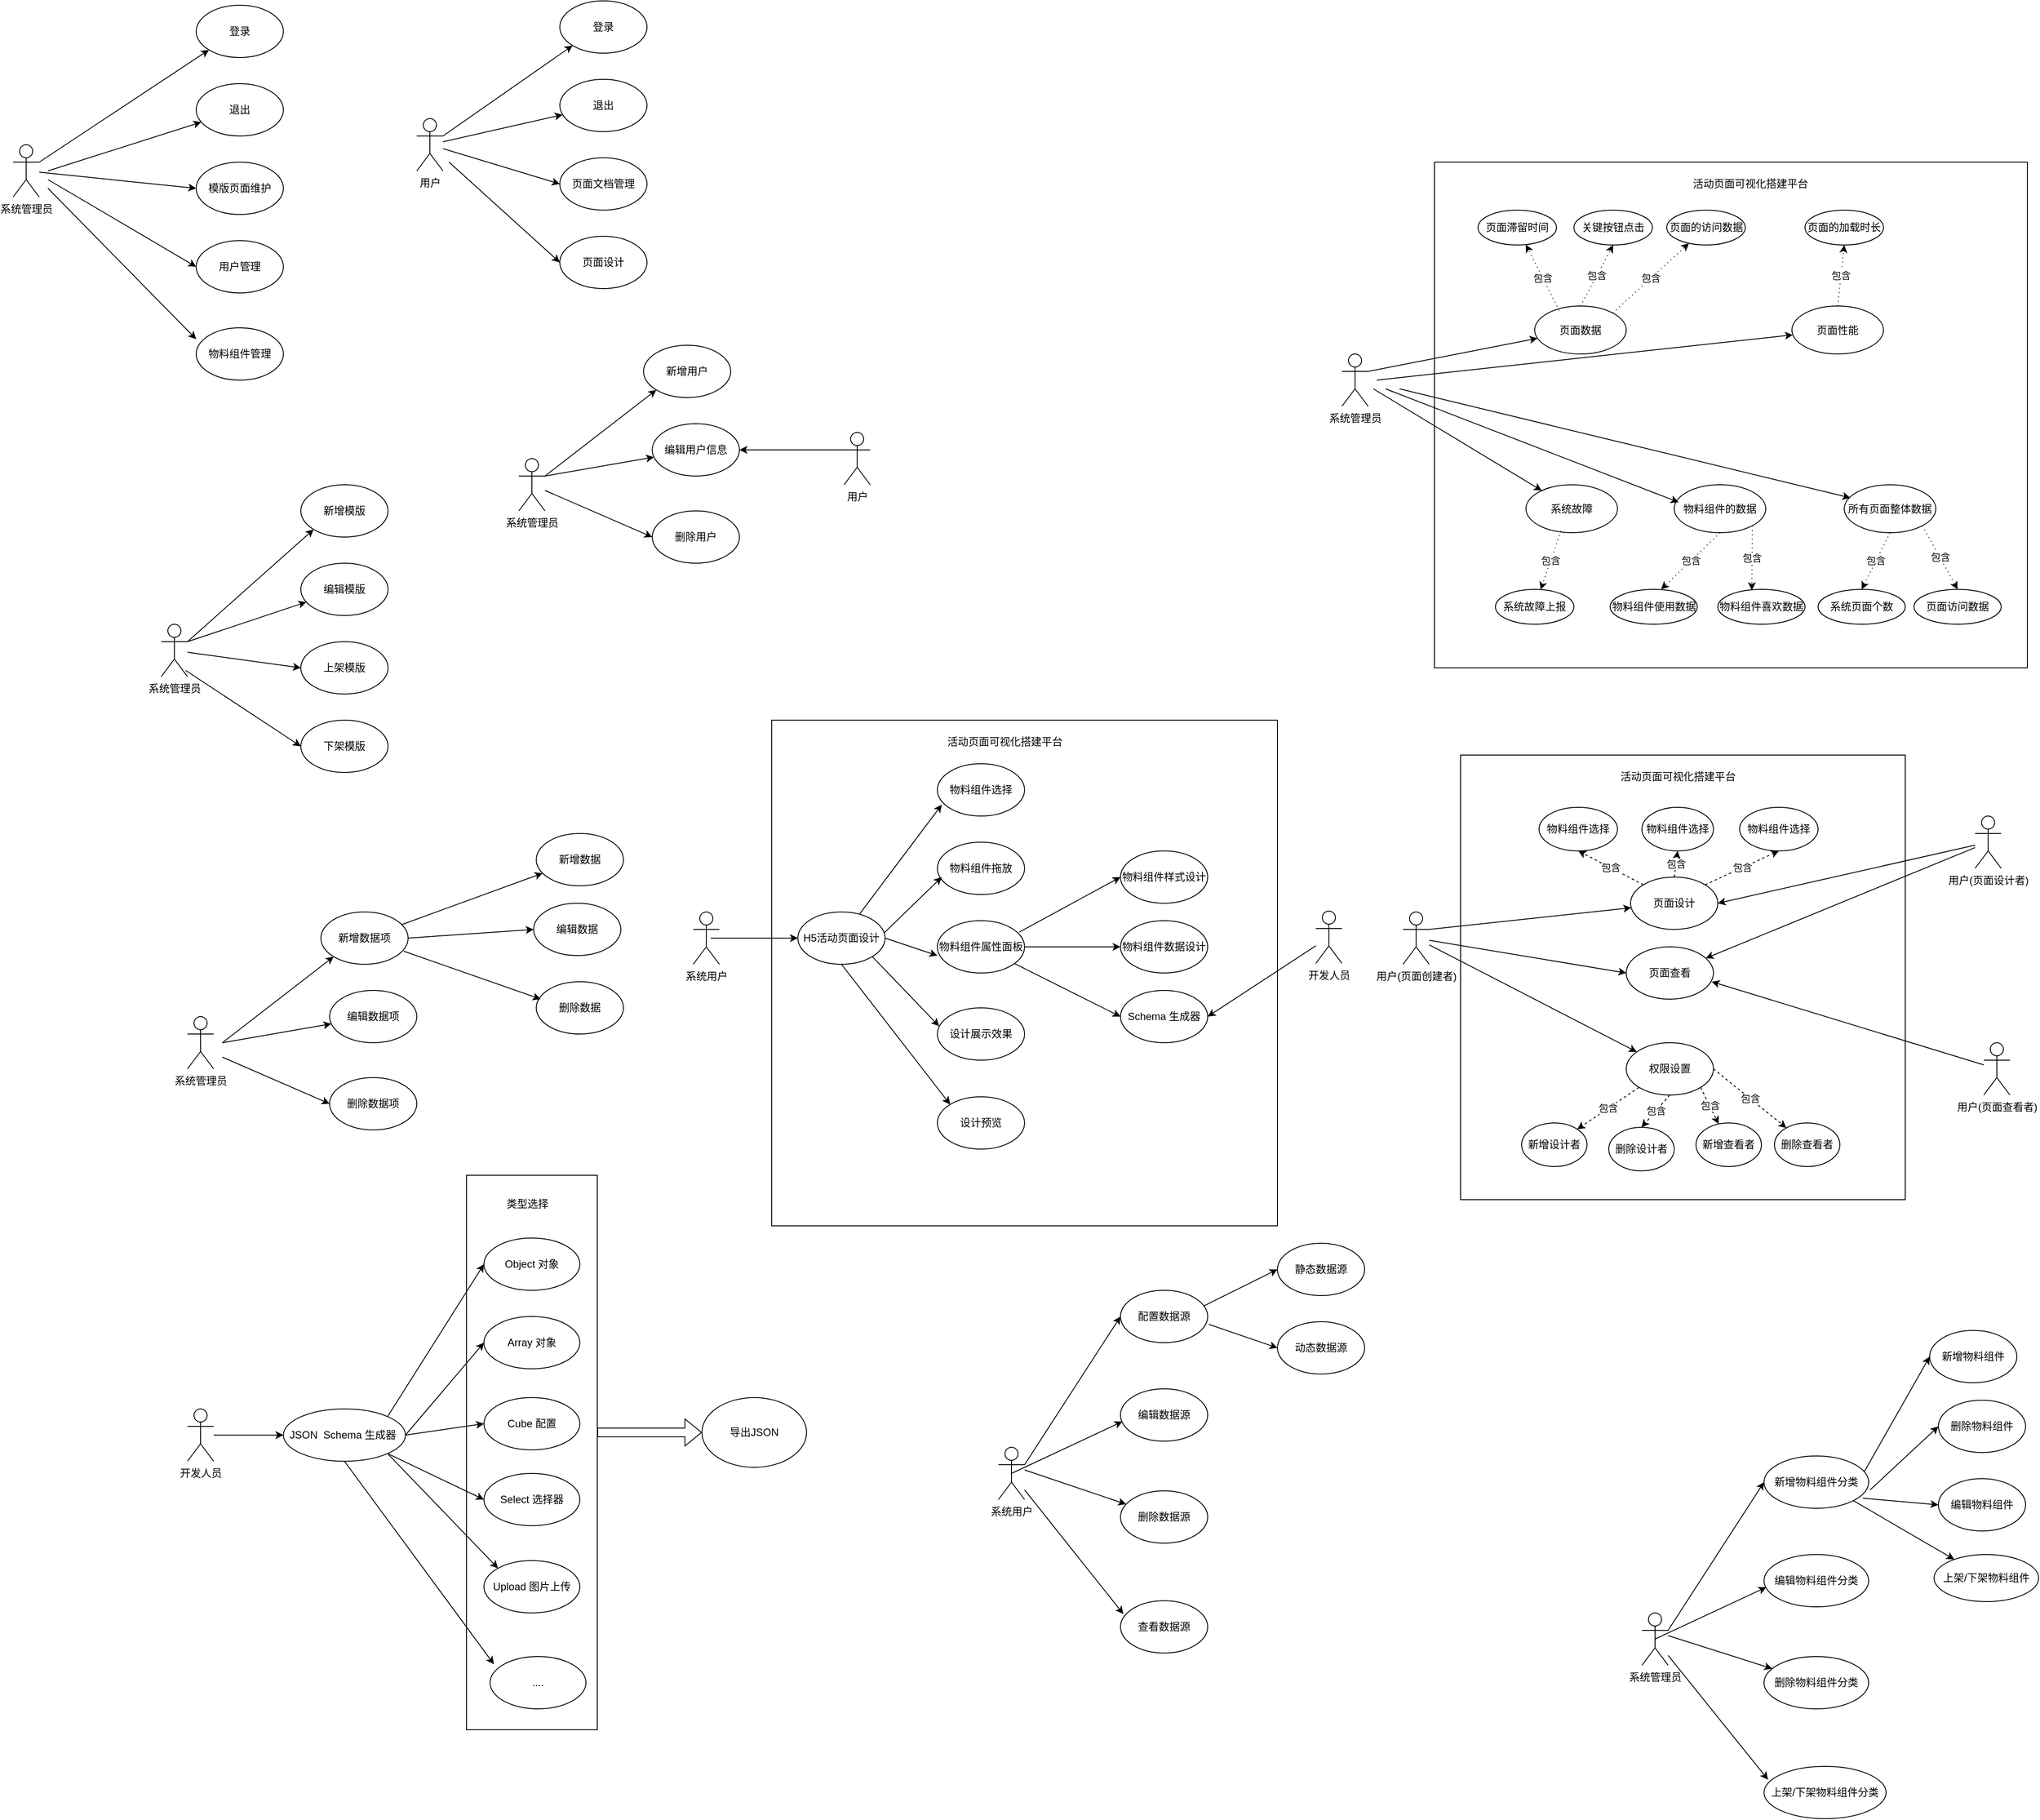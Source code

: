 <mxfile version="24.0.3" type="github">
  <diagram name="第 1 页" id="uGb3mlXIUazgqTFXJLFu">
    <mxGraphModel dx="1590" dy="1010" grid="1" gridSize="10" guides="1" tooltips="1" connect="1" arrows="1" fold="1" page="1" pageScale="1" pageWidth="827" pageHeight="1169" math="0" shadow="0">
      <root>
        <mxCell id="0" />
        <mxCell id="1" parent="0" />
        <mxCell id="f8ESvEhrm4yJev8XrIlj-1" value="" style="whiteSpace=wrap;html=1;aspect=fixed;verticalAlign=bottom;" vertex="1" parent="1">
          <mxGeometry x="970" y="890" width="580" height="580" as="geometry" />
        </mxCell>
        <mxCell id="ymelzY1RwOhpvOn5nYsV-1" value="系统管理员" style="shape=umlActor;verticalLabelPosition=bottom;verticalAlign=top;html=1;" parent="1" vertex="1">
          <mxGeometry x="100" y="230" width="30" height="60" as="geometry" />
        </mxCell>
        <mxCell id="ymelzY1RwOhpvOn5nYsV-3" value="登录" style="ellipse;whiteSpace=wrap;html=1;" parent="1" vertex="1">
          <mxGeometry x="310" y="70" width="100" height="60" as="geometry" />
        </mxCell>
        <mxCell id="ymelzY1RwOhpvOn5nYsV-4" value="退出" style="ellipse;whiteSpace=wrap;html=1;" parent="1" vertex="1">
          <mxGeometry x="310" y="160" width="100" height="60" as="geometry" />
        </mxCell>
        <mxCell id="ymelzY1RwOhpvOn5nYsV-5" value="模版页面维护" style="ellipse;whiteSpace=wrap;html=1;" parent="1" vertex="1">
          <mxGeometry x="310" y="250" width="100" height="60" as="geometry" />
        </mxCell>
        <mxCell id="ymelzY1RwOhpvOn5nYsV-6" value="用户管理" style="ellipse;whiteSpace=wrap;html=1;" parent="1" vertex="1">
          <mxGeometry x="310" y="340" width="100" height="60" as="geometry" />
        </mxCell>
        <mxCell id="ymelzY1RwOhpvOn5nYsV-7" value="物料组件管理" style="ellipse;whiteSpace=wrap;html=1;" parent="1" vertex="1">
          <mxGeometry x="310" y="440" width="100" height="60" as="geometry" />
        </mxCell>
        <mxCell id="ymelzY1RwOhpvOn5nYsV-9" value="" style="endArrow=classic;html=1;rounded=0;exitX=1;exitY=0.333;exitDx=0;exitDy=0;exitPerimeter=0;entryX=0;entryY=1;entryDx=0;entryDy=0;" parent="1" source="ymelzY1RwOhpvOn5nYsV-1" target="ymelzY1RwOhpvOn5nYsV-3" edge="1">
          <mxGeometry width="50" height="50" relative="1" as="geometry">
            <mxPoint x="390" y="340" as="sourcePoint" />
            <mxPoint x="440" y="290" as="targetPoint" />
          </mxGeometry>
        </mxCell>
        <mxCell id="ymelzY1RwOhpvOn5nYsV-14" value="" style="endArrow=classic;html=1;rounded=0;entryX=0;entryY=0.217;entryDx=0;entryDy=0;entryPerimeter=0;" parent="1" target="ymelzY1RwOhpvOn5nYsV-7" edge="1">
          <mxGeometry width="50" height="50" relative="1" as="geometry">
            <mxPoint x="140" y="280" as="sourcePoint" />
            <mxPoint x="300" y="450" as="targetPoint" />
          </mxGeometry>
        </mxCell>
        <mxCell id="ymelzY1RwOhpvOn5nYsV-15" value="" style="endArrow=classic;html=1;rounded=0;entryX=0;entryY=0.5;entryDx=0;entryDy=0;" parent="1" target="ymelzY1RwOhpvOn5nYsV-6" edge="1">
          <mxGeometry width="50" height="50" relative="1" as="geometry">
            <mxPoint x="140" y="270" as="sourcePoint" />
            <mxPoint x="440" y="290" as="targetPoint" />
          </mxGeometry>
        </mxCell>
        <mxCell id="ymelzY1RwOhpvOn5nYsV-16" value="" style="endArrow=classic;html=1;rounded=0;" parent="1" source="ymelzY1RwOhpvOn5nYsV-1" edge="1">
          <mxGeometry width="50" height="50" relative="1" as="geometry">
            <mxPoint x="390" y="340" as="sourcePoint" />
            <mxPoint x="310" y="280" as="targetPoint" />
          </mxGeometry>
        </mxCell>
        <mxCell id="ymelzY1RwOhpvOn5nYsV-17" value="" style="endArrow=classic;html=1;rounded=0;" parent="1" target="ymelzY1RwOhpvOn5nYsV-4" edge="1">
          <mxGeometry width="50" height="50" relative="1" as="geometry">
            <mxPoint x="140" y="260" as="sourcePoint" />
            <mxPoint x="440" y="290" as="targetPoint" />
          </mxGeometry>
        </mxCell>
        <mxCell id="ymelzY1RwOhpvOn5nYsV-19" value="用户" style="shape=umlActor;verticalLabelPosition=bottom;verticalAlign=top;html=1;" parent="1" vertex="1">
          <mxGeometry x="563" y="200" width="30" height="60" as="geometry" />
        </mxCell>
        <mxCell id="ymelzY1RwOhpvOn5nYsV-20" value="登录" style="ellipse;whiteSpace=wrap;html=1;" parent="1" vertex="1">
          <mxGeometry x="727" y="65" width="100" height="60" as="geometry" />
        </mxCell>
        <mxCell id="ymelzY1RwOhpvOn5nYsV-21" value="退出" style="ellipse;whiteSpace=wrap;html=1;" parent="1" vertex="1">
          <mxGeometry x="727" y="155" width="100" height="60" as="geometry" />
        </mxCell>
        <mxCell id="ymelzY1RwOhpvOn5nYsV-22" value="页面文档管理" style="ellipse;whiteSpace=wrap;html=1;" parent="1" vertex="1">
          <mxGeometry x="727" y="245" width="100" height="60" as="geometry" />
        </mxCell>
        <mxCell id="ymelzY1RwOhpvOn5nYsV-23" value="页面设计" style="ellipse;whiteSpace=wrap;html=1;" parent="1" vertex="1">
          <mxGeometry x="727" y="335" width="100" height="60" as="geometry" />
        </mxCell>
        <mxCell id="ymelzY1RwOhpvOn5nYsV-25" value="" style="endArrow=classic;html=1;rounded=0;exitX=1;exitY=0.333;exitDx=0;exitDy=0;exitPerimeter=0;entryX=0;entryY=1;entryDx=0;entryDy=0;" parent="1" source="ymelzY1RwOhpvOn5nYsV-19" target="ymelzY1RwOhpvOn5nYsV-20" edge="1">
          <mxGeometry width="50" height="50" relative="1" as="geometry">
            <mxPoint x="807" y="335" as="sourcePoint" />
            <mxPoint x="857" y="285" as="targetPoint" />
          </mxGeometry>
        </mxCell>
        <mxCell id="ymelzY1RwOhpvOn5nYsV-27" value="" style="endArrow=classic;html=1;rounded=0;entryX=0;entryY=0.5;entryDx=0;entryDy=0;" parent="1" target="ymelzY1RwOhpvOn5nYsV-23" edge="1">
          <mxGeometry width="50" height="50" relative="1" as="geometry">
            <mxPoint x="600" y="250" as="sourcePoint" />
            <mxPoint x="857" y="285" as="targetPoint" />
          </mxGeometry>
        </mxCell>
        <mxCell id="ymelzY1RwOhpvOn5nYsV-28" value="" style="endArrow=classic;html=1;rounded=0;" parent="1" source="ymelzY1RwOhpvOn5nYsV-19" edge="1">
          <mxGeometry width="50" height="50" relative="1" as="geometry">
            <mxPoint x="807" y="335" as="sourcePoint" />
            <mxPoint x="727" y="275" as="targetPoint" />
          </mxGeometry>
        </mxCell>
        <mxCell id="ymelzY1RwOhpvOn5nYsV-29" value="" style="endArrow=classic;html=1;rounded=0;" parent="1" source="ymelzY1RwOhpvOn5nYsV-19" target="ymelzY1RwOhpvOn5nYsV-21" edge="1">
          <mxGeometry width="50" height="50" relative="1" as="geometry">
            <mxPoint x="597" y="245" as="sourcePoint" />
            <mxPoint x="857" y="285" as="targetPoint" />
          </mxGeometry>
        </mxCell>
        <mxCell id="ymelzY1RwOhpvOn5nYsV-30" value="系统管理员" style="shape=umlActor;verticalLabelPosition=bottom;verticalAlign=top;html=1;" parent="1" vertex="1">
          <mxGeometry x="270" y="780" width="30" height="60" as="geometry" />
        </mxCell>
        <mxCell id="ymelzY1RwOhpvOn5nYsV-31" value="新增模版" style="ellipse;whiteSpace=wrap;html=1;" parent="1" vertex="1">
          <mxGeometry x="430" y="620" width="100" height="60" as="geometry" />
        </mxCell>
        <mxCell id="ymelzY1RwOhpvOn5nYsV-32" value="编辑模版" style="ellipse;whiteSpace=wrap;html=1;" parent="1" vertex="1">
          <mxGeometry x="430" y="710" width="100" height="60" as="geometry" />
        </mxCell>
        <mxCell id="ymelzY1RwOhpvOn5nYsV-33" value="上架模版" style="ellipse;whiteSpace=wrap;html=1;" parent="1" vertex="1">
          <mxGeometry x="430" y="800" width="100" height="60" as="geometry" />
        </mxCell>
        <mxCell id="ymelzY1RwOhpvOn5nYsV-34" value="下架模版" style="ellipse;whiteSpace=wrap;html=1;" parent="1" vertex="1">
          <mxGeometry x="430" y="890" width="100" height="60" as="geometry" />
        </mxCell>
        <mxCell id="ymelzY1RwOhpvOn5nYsV-36" value="" style="endArrow=classic;html=1;rounded=0;exitX=1;exitY=0.333;exitDx=0;exitDy=0;exitPerimeter=0;entryX=0;entryY=1;entryDx=0;entryDy=0;" parent="1" source="ymelzY1RwOhpvOn5nYsV-30" target="ymelzY1RwOhpvOn5nYsV-31" edge="1">
          <mxGeometry width="50" height="50" relative="1" as="geometry">
            <mxPoint x="510" y="890" as="sourcePoint" />
            <mxPoint x="560" y="840" as="targetPoint" />
          </mxGeometry>
        </mxCell>
        <mxCell id="ymelzY1RwOhpvOn5nYsV-38" value="" style="endArrow=classic;html=1;rounded=0;exitX=0.933;exitY=0.883;exitDx=0;exitDy=0;exitPerimeter=0;entryX=0;entryY=0.5;entryDx=0;entryDy=0;" parent="1" source="ymelzY1RwOhpvOn5nYsV-30" target="ymelzY1RwOhpvOn5nYsV-34" edge="1">
          <mxGeometry width="50" height="50" relative="1" as="geometry">
            <mxPoint x="510" y="890" as="sourcePoint" />
            <mxPoint x="560" y="840" as="targetPoint" />
          </mxGeometry>
        </mxCell>
        <mxCell id="ymelzY1RwOhpvOn5nYsV-39" value="" style="endArrow=classic;html=1;rounded=0;" parent="1" source="ymelzY1RwOhpvOn5nYsV-30" edge="1">
          <mxGeometry width="50" height="50" relative="1" as="geometry">
            <mxPoint x="510" y="890" as="sourcePoint" />
            <mxPoint x="430" y="830" as="targetPoint" />
          </mxGeometry>
        </mxCell>
        <mxCell id="ymelzY1RwOhpvOn5nYsV-40" value="" style="endArrow=classic;html=1;rounded=0;" parent="1" target="ymelzY1RwOhpvOn5nYsV-32" edge="1">
          <mxGeometry width="50" height="50" relative="1" as="geometry">
            <mxPoint x="300" y="800" as="sourcePoint" />
            <mxPoint x="560" y="840" as="targetPoint" />
          </mxGeometry>
        </mxCell>
        <mxCell id="ymelzY1RwOhpvOn5nYsV-42" value="系统管理员" style="shape=umlActor;verticalLabelPosition=bottom;verticalAlign=top;html=1;" parent="1" vertex="1">
          <mxGeometry x="680" y="590" width="30" height="60" as="geometry" />
        </mxCell>
        <mxCell id="ymelzY1RwOhpvOn5nYsV-43" value="新增用户" style="ellipse;whiteSpace=wrap;html=1;" parent="1" vertex="1">
          <mxGeometry x="823" y="460" width="100" height="60" as="geometry" />
        </mxCell>
        <mxCell id="ymelzY1RwOhpvOn5nYsV-44" value="编辑用户信息" style="ellipse;whiteSpace=wrap;html=1;" parent="1" vertex="1">
          <mxGeometry x="833" y="550" width="100" height="60" as="geometry" />
        </mxCell>
        <mxCell id="ymelzY1RwOhpvOn5nYsV-45" value="删除用户" style="ellipse;whiteSpace=wrap;html=1;" parent="1" vertex="1">
          <mxGeometry x="833" y="650" width="100" height="60" as="geometry" />
        </mxCell>
        <mxCell id="ymelzY1RwOhpvOn5nYsV-47" value="" style="endArrow=classic;html=1;rounded=0;exitX=1;exitY=0.333;exitDx=0;exitDy=0;exitPerimeter=0;entryX=0;entryY=1;entryDx=0;entryDy=0;" parent="1" source="ymelzY1RwOhpvOn5nYsV-42" target="ymelzY1RwOhpvOn5nYsV-43" edge="1">
          <mxGeometry width="50" height="50" relative="1" as="geometry">
            <mxPoint x="920" y="700" as="sourcePoint" />
            <mxPoint x="970" y="650" as="targetPoint" />
          </mxGeometry>
        </mxCell>
        <mxCell id="ymelzY1RwOhpvOn5nYsV-49" value="" style="endArrow=classic;html=1;rounded=0;entryX=0;entryY=0.5;entryDx=0;entryDy=0;" parent="1" source="ymelzY1RwOhpvOn5nYsV-42" target="ymelzY1RwOhpvOn5nYsV-45" edge="1">
          <mxGeometry width="50" height="50" relative="1" as="geometry">
            <mxPoint x="920" y="700" as="sourcePoint" />
            <mxPoint x="840" y="640" as="targetPoint" />
          </mxGeometry>
        </mxCell>
        <mxCell id="ymelzY1RwOhpvOn5nYsV-50" value="" style="endArrow=classic;html=1;rounded=0;" parent="1" target="ymelzY1RwOhpvOn5nYsV-44" edge="1">
          <mxGeometry width="50" height="50" relative="1" as="geometry">
            <mxPoint x="710" y="610" as="sourcePoint" />
            <mxPoint x="970" y="650" as="targetPoint" />
          </mxGeometry>
        </mxCell>
        <mxCell id="ymelzY1RwOhpvOn5nYsV-52" value="用户" style="shape=umlActor;verticalLabelPosition=bottom;verticalAlign=top;html=1;" parent="1" vertex="1">
          <mxGeometry x="1053" y="560" width="30" height="60" as="geometry" />
        </mxCell>
        <mxCell id="ymelzY1RwOhpvOn5nYsV-53" value="" style="endArrow=classic;html=1;rounded=0;exitX=0;exitY=0.333;exitDx=0;exitDy=0;exitPerimeter=0;entryX=1;entryY=0.5;entryDx=0;entryDy=0;" parent="1" source="ymelzY1RwOhpvOn5nYsV-52" target="ymelzY1RwOhpvOn5nYsV-44" edge="1">
          <mxGeometry width="50" height="50" relative="1" as="geometry">
            <mxPoint x="883" y="590" as="sourcePoint" />
            <mxPoint x="933" y="540" as="targetPoint" />
          </mxGeometry>
        </mxCell>
        <mxCell id="ymelzY1RwOhpvOn5nYsV-54" value="系统管理员" style="shape=umlActor;verticalLabelPosition=bottom;verticalAlign=top;html=1;" parent="1" vertex="1">
          <mxGeometry x="300" y="1230" width="30" height="60" as="geometry" />
        </mxCell>
        <mxCell id="ymelzY1RwOhpvOn5nYsV-55" value="新增数据项" style="ellipse;whiteSpace=wrap;html=1;" parent="1" vertex="1">
          <mxGeometry x="453" y="1110" width="100" height="60" as="geometry" />
        </mxCell>
        <mxCell id="ymelzY1RwOhpvOn5nYsV-56" value="编辑数据项" style="ellipse;whiteSpace=wrap;html=1;" parent="1" vertex="1">
          <mxGeometry x="463" y="1200" width="100" height="60" as="geometry" />
        </mxCell>
        <mxCell id="ymelzY1RwOhpvOn5nYsV-57" value="删除数据项" style="ellipse;whiteSpace=wrap;html=1;" parent="1" vertex="1">
          <mxGeometry x="463" y="1300" width="100" height="60" as="geometry" />
        </mxCell>
        <mxCell id="ymelzY1RwOhpvOn5nYsV-58" value="" style="endArrow=classic;html=1;rounded=0;exitX=1;exitY=0.333;exitDx=0;exitDy=0;exitPerimeter=0;entryX=0;entryY=1;entryDx=0;entryDy=0;" parent="1" target="ymelzY1RwOhpvOn5nYsV-55" edge="1">
          <mxGeometry width="50" height="50" relative="1" as="geometry">
            <mxPoint x="340" y="1260" as="sourcePoint" />
            <mxPoint x="600" y="1300" as="targetPoint" />
          </mxGeometry>
        </mxCell>
        <mxCell id="ymelzY1RwOhpvOn5nYsV-59" value="" style="endArrow=classic;html=1;rounded=0;entryX=0;entryY=0.5;entryDx=0;entryDy=0;" parent="1" target="ymelzY1RwOhpvOn5nYsV-57" edge="1">
          <mxGeometry width="50" height="50" relative="1" as="geometry">
            <mxPoint x="340" y="1276.522" as="sourcePoint" />
            <mxPoint x="470" y="1290" as="targetPoint" />
          </mxGeometry>
        </mxCell>
        <mxCell id="ymelzY1RwOhpvOn5nYsV-60" value="" style="endArrow=classic;html=1;rounded=0;" parent="1" target="ymelzY1RwOhpvOn5nYsV-56" edge="1">
          <mxGeometry width="50" height="50" relative="1" as="geometry">
            <mxPoint x="340" y="1260" as="sourcePoint" />
            <mxPoint x="600" y="1300" as="targetPoint" />
          </mxGeometry>
        </mxCell>
        <mxCell id="ymelzY1RwOhpvOn5nYsV-61" value="新增数据" style="ellipse;whiteSpace=wrap;html=1;" parent="1" vertex="1">
          <mxGeometry x="700" y="1020" width="100" height="60" as="geometry" />
        </mxCell>
        <mxCell id="ymelzY1RwOhpvOn5nYsV-62" value="编辑数据" style="ellipse;whiteSpace=wrap;html=1;" parent="1" vertex="1">
          <mxGeometry x="697" y="1100" width="100" height="60" as="geometry" />
        </mxCell>
        <mxCell id="ymelzY1RwOhpvOn5nYsV-63" value="删除数据" style="ellipse;whiteSpace=wrap;html=1;" parent="1" vertex="1">
          <mxGeometry x="700" y="1190" width="100" height="60" as="geometry" />
        </mxCell>
        <mxCell id="ymelzY1RwOhpvOn5nYsV-64" value="" style="endArrow=classic;html=1;rounded=0;" parent="1" source="ymelzY1RwOhpvOn5nYsV-55" target="ymelzY1RwOhpvOn5nYsV-61" edge="1">
          <mxGeometry width="50" height="50" relative="1" as="geometry">
            <mxPoint x="720" y="1190" as="sourcePoint" />
            <mxPoint x="770" y="1140" as="targetPoint" />
          </mxGeometry>
        </mxCell>
        <mxCell id="ymelzY1RwOhpvOn5nYsV-65" value="" style="endArrow=classic;html=1;rounded=0;exitX=1;exitY=0.5;exitDx=0;exitDy=0;entryX=0;entryY=0.5;entryDx=0;entryDy=0;" parent="1" source="ymelzY1RwOhpvOn5nYsV-55" target="ymelzY1RwOhpvOn5nYsV-62" edge="1">
          <mxGeometry width="50" height="50" relative="1" as="geometry">
            <mxPoint x="720" y="1190" as="sourcePoint" />
            <mxPoint x="770" y="1140" as="targetPoint" />
          </mxGeometry>
        </mxCell>
        <mxCell id="ymelzY1RwOhpvOn5nYsV-66" value="" style="endArrow=classic;html=1;rounded=0;exitX=0.95;exitY=0.75;exitDx=0;exitDy=0;exitPerimeter=0;entryX=0.05;entryY=0.333;entryDx=0;entryDy=0;entryPerimeter=0;" parent="1" source="ymelzY1RwOhpvOn5nYsV-55" target="ymelzY1RwOhpvOn5nYsV-63" edge="1">
          <mxGeometry width="50" height="50" relative="1" as="geometry">
            <mxPoint x="720" y="1190" as="sourcePoint" />
            <mxPoint x="770" y="1140" as="targetPoint" />
          </mxGeometry>
        </mxCell>
        <mxCell id="ymelzY1RwOhpvOn5nYsV-67" value="系统用户&lt;br&gt;" style="shape=umlActor;verticalLabelPosition=bottom;verticalAlign=top;html=1;outlineConnect=0;" parent="1" vertex="1">
          <mxGeometry x="880" y="1110" width="30" height="60" as="geometry" />
        </mxCell>
        <mxCell id="ymelzY1RwOhpvOn5nYsV-68" value="H5活动页面设计" style="ellipse;whiteSpace=wrap;html=1;" parent="1" vertex="1">
          <mxGeometry x="1000" y="1110" width="100" height="60" as="geometry" />
        </mxCell>
        <mxCell id="ymelzY1RwOhpvOn5nYsV-69" value="" style="endArrow=classic;html=1;rounded=0;" parent="1" target="ymelzY1RwOhpvOn5nYsV-68" edge="1">
          <mxGeometry width="50" height="50" relative="1" as="geometry">
            <mxPoint x="900" y="1140" as="sourcePoint" />
            <mxPoint x="1081" y="1060" as="targetPoint" />
          </mxGeometry>
        </mxCell>
        <mxCell id="ymelzY1RwOhpvOn5nYsV-70" value="物料组件选择" style="ellipse;whiteSpace=wrap;html=1;" parent="1" vertex="1">
          <mxGeometry x="1160" y="940" width="100" height="60" as="geometry" />
        </mxCell>
        <mxCell id="ymelzY1RwOhpvOn5nYsV-71" value="物料组件拖放" style="ellipse;whiteSpace=wrap;html=1;" parent="1" vertex="1">
          <mxGeometry x="1160" y="1030" width="100" height="60" as="geometry" />
        </mxCell>
        <mxCell id="ymelzY1RwOhpvOn5nYsV-72" value="设计展示效果" style="ellipse;whiteSpace=wrap;html=1;" parent="1" vertex="1">
          <mxGeometry x="1160" y="1220" width="100" height="60" as="geometry" />
        </mxCell>
        <mxCell id="ymelzY1RwOhpvOn5nYsV-73" value="物料组件属性面板" style="ellipse;whiteSpace=wrap;html=1;" parent="1" vertex="1">
          <mxGeometry x="1160" y="1120" width="100" height="60" as="geometry" />
        </mxCell>
        <mxCell id="ymelzY1RwOhpvOn5nYsV-74" value="设计预览" style="ellipse;whiteSpace=wrap;html=1;" parent="1" vertex="1">
          <mxGeometry x="1160" y="1322" width="100" height="60" as="geometry" />
        </mxCell>
        <mxCell id="ymelzY1RwOhpvOn5nYsV-75" value="物料组件样式设计" style="ellipse;whiteSpace=wrap;html=1;" parent="1" vertex="1">
          <mxGeometry x="1370" y="1040" width="100" height="60" as="geometry" />
        </mxCell>
        <mxCell id="ymelzY1RwOhpvOn5nYsV-76" value="物料组件数据设计" style="ellipse;whiteSpace=wrap;html=1;" parent="1" vertex="1">
          <mxGeometry x="1370" y="1120" width="100" height="60" as="geometry" />
        </mxCell>
        <mxCell id="ymelzY1RwOhpvOn5nYsV-77" value="" style="endArrow=classic;html=1;rounded=0;entryX=0.05;entryY=0.783;entryDx=0;entryDy=0;entryPerimeter=0;" parent="1" source="ymelzY1RwOhpvOn5nYsV-68" target="ymelzY1RwOhpvOn5nYsV-70" edge="1">
          <mxGeometry width="50" height="50" relative="1" as="geometry">
            <mxPoint x="1110" y="1210" as="sourcePoint" />
            <mxPoint x="1160" y="1160" as="targetPoint" />
          </mxGeometry>
        </mxCell>
        <mxCell id="ymelzY1RwOhpvOn5nYsV-79" value="" style="endArrow=classic;html=1;rounded=0;exitX=1;exitY=1;exitDx=0;exitDy=0;entryX=0.02;entryY=0.35;entryDx=0;entryDy=0;entryPerimeter=0;" parent="1" source="ymelzY1RwOhpvOn5nYsV-68" target="ymelzY1RwOhpvOn5nYsV-72" edge="1">
          <mxGeometry width="50" height="50" relative="1" as="geometry">
            <mxPoint x="1110" y="1210" as="sourcePoint" />
            <mxPoint x="1160" y="1160" as="targetPoint" />
          </mxGeometry>
        </mxCell>
        <mxCell id="ymelzY1RwOhpvOn5nYsV-80" value="" style="endArrow=classic;html=1;rounded=0;exitX=1;exitY=0.5;exitDx=0;exitDy=0;" parent="1" source="ymelzY1RwOhpvOn5nYsV-68" edge="1">
          <mxGeometry width="50" height="50" relative="1" as="geometry">
            <mxPoint x="1110" y="1210" as="sourcePoint" />
            <mxPoint x="1160" y="1160" as="targetPoint" />
          </mxGeometry>
        </mxCell>
        <mxCell id="ymelzY1RwOhpvOn5nYsV-81" value="" style="endArrow=classic;html=1;rounded=0;exitX=0.99;exitY=0.4;exitDx=0;exitDy=0;exitPerimeter=0;entryX=0.05;entryY=0.667;entryDx=0;entryDy=0;entryPerimeter=0;" parent="1" source="ymelzY1RwOhpvOn5nYsV-68" target="ymelzY1RwOhpvOn5nYsV-71" edge="1">
          <mxGeometry width="50" height="50" relative="1" as="geometry">
            <mxPoint x="1110" y="1210" as="sourcePoint" />
            <mxPoint x="1160" y="1160" as="targetPoint" />
          </mxGeometry>
        </mxCell>
        <mxCell id="ymelzY1RwOhpvOn5nYsV-82" value="" style="endArrow=classic;html=1;rounded=0;exitX=0.5;exitY=1;exitDx=0;exitDy=0;entryX=0;entryY=0;entryDx=0;entryDy=0;" parent="1" source="ymelzY1RwOhpvOn5nYsV-68" target="ymelzY1RwOhpvOn5nYsV-74" edge="1">
          <mxGeometry width="50" height="50" relative="1" as="geometry">
            <mxPoint x="1110" y="1210" as="sourcePoint" />
            <mxPoint x="1150" y="1330" as="targetPoint" />
          </mxGeometry>
        </mxCell>
        <mxCell id="ymelzY1RwOhpvOn5nYsV-84" value="" style="endArrow=classic;html=1;rounded=0;entryX=0;entryY=0.5;entryDx=0;entryDy=0;exitX=0.94;exitY=0.217;exitDx=0;exitDy=0;exitPerimeter=0;" parent="1" source="ymelzY1RwOhpvOn5nYsV-73" target="ymelzY1RwOhpvOn5nYsV-75" edge="1">
          <mxGeometry width="50" height="50" relative="1" as="geometry">
            <mxPoint x="1110" y="1210" as="sourcePoint" />
            <mxPoint x="1160" y="1160" as="targetPoint" />
          </mxGeometry>
        </mxCell>
        <mxCell id="ymelzY1RwOhpvOn5nYsV-85" value="" style="endArrow=classic;html=1;rounded=0;" parent="1" source="ymelzY1RwOhpvOn5nYsV-73" target="ymelzY1RwOhpvOn5nYsV-76" edge="1">
          <mxGeometry width="50" height="50" relative="1" as="geometry">
            <mxPoint x="1110" y="1210" as="sourcePoint" />
            <mxPoint x="1160" y="1160" as="targetPoint" />
          </mxGeometry>
        </mxCell>
        <mxCell id="ymelzY1RwOhpvOn5nYsV-86" value="用户(页面创建者)" style="shape=umlActor;verticalLabelPosition=bottom;verticalAlign=top;html=1;outlineConnect=0;" parent="1" vertex="1">
          <mxGeometry x="1694" y="1110" width="30" height="60" as="geometry" />
        </mxCell>
        <mxCell id="ymelzY1RwOhpvOn5nYsV-88" value="" style="whiteSpace=wrap;html=1;aspect=fixed;" parent="1" vertex="1">
          <mxGeometry x="1760" y="930" width="510" height="510" as="geometry" />
        </mxCell>
        <mxCell id="ymelzY1RwOhpvOn5nYsV-87" value="页面设计" style="ellipse;whiteSpace=wrap;html=1;" parent="1" vertex="1">
          <mxGeometry x="1955" y="1070" width="100" height="60" as="geometry" />
        </mxCell>
        <mxCell id="ymelzY1RwOhpvOn5nYsV-89" value="权限设置" style="ellipse;whiteSpace=wrap;html=1;" parent="1" vertex="1">
          <mxGeometry x="1950" y="1260" width="100" height="60" as="geometry" />
        </mxCell>
        <mxCell id="ymelzY1RwOhpvOn5nYsV-90" value="" style="endArrow=classic;html=1;rounded=0;" parent="1" source="ymelzY1RwOhpvOn5nYsV-86" target="ymelzY1RwOhpvOn5nYsV-89" edge="1">
          <mxGeometry width="50" height="50" relative="1" as="geometry">
            <mxPoint x="1840" y="1250" as="sourcePoint" />
            <mxPoint x="1890" y="1200" as="targetPoint" />
          </mxGeometry>
        </mxCell>
        <mxCell id="ymelzY1RwOhpvOn5nYsV-91" value="" style="endArrow=classic;html=1;rounded=0;exitX=1;exitY=0.333;exitDx=0;exitDy=0;exitPerimeter=0;" parent="1" source="ymelzY1RwOhpvOn5nYsV-86" target="ymelzY1RwOhpvOn5nYsV-87" edge="1">
          <mxGeometry width="50" height="50" relative="1" as="geometry">
            <mxPoint x="1840" y="1250" as="sourcePoint" />
            <mxPoint x="1890" y="1200" as="targetPoint" />
          </mxGeometry>
        </mxCell>
        <mxCell id="ymelzY1RwOhpvOn5nYsV-92" value="物料组件选择" style="ellipse;whiteSpace=wrap;html=1;" parent="1" vertex="1">
          <mxGeometry x="1850" y="990" width="90" height="50" as="geometry" />
        </mxCell>
        <mxCell id="ymelzY1RwOhpvOn5nYsV-93" value="物料组件选择" style="ellipse;whiteSpace=wrap;html=1;" parent="1" vertex="1">
          <mxGeometry x="1968" y="990" width="82" height="50" as="geometry" />
        </mxCell>
        <mxCell id="ymelzY1RwOhpvOn5nYsV-94" value="物料组件选择" style="ellipse;whiteSpace=wrap;html=1;" parent="1" vertex="1">
          <mxGeometry x="2080" y="990" width="90" height="50" as="geometry" />
        </mxCell>
        <mxCell id="ymelzY1RwOhpvOn5nYsV-95" value="包含" style="endArrow=classic;html=1;rounded=0;dashed=1;exitX=0;exitY=0;exitDx=0;exitDy=0;entryX=0.5;entryY=1;entryDx=0;entryDy=0;" parent="1" source="ymelzY1RwOhpvOn5nYsV-87" target="ymelzY1RwOhpvOn5nYsV-92" edge="1">
          <mxGeometry width="50" height="50" relative="1" as="geometry">
            <mxPoint x="1840" y="1250" as="sourcePoint" />
            <mxPoint x="1890" y="1200" as="targetPoint" />
          </mxGeometry>
        </mxCell>
        <mxCell id="ymelzY1RwOhpvOn5nYsV-98" value="包含" style="endArrow=classic;html=1;rounded=0;dashed=1;exitX=0.5;exitY=0;exitDx=0;exitDy=0;entryX=0.5;entryY=1;entryDx=0;entryDy=0;" parent="1" source="ymelzY1RwOhpvOn5nYsV-87" target="ymelzY1RwOhpvOn5nYsV-93" edge="1">
          <mxGeometry width="50" height="50" relative="1" as="geometry">
            <mxPoint x="1980" y="1089" as="sourcePoint" />
            <mxPoint x="1910" y="1060" as="targetPoint" />
          </mxGeometry>
        </mxCell>
        <mxCell id="ymelzY1RwOhpvOn5nYsV-99" value="包含" style="endArrow=classic;html=1;rounded=0;dashed=1;exitX=1;exitY=0;exitDx=0;exitDy=0;entryX=0.5;entryY=1;entryDx=0;entryDy=0;" parent="1" source="ymelzY1RwOhpvOn5nYsV-87" target="ymelzY1RwOhpvOn5nYsV-94" edge="1">
          <mxGeometry width="50" height="50" relative="1" as="geometry">
            <mxPoint x="1990" y="1099" as="sourcePoint" />
            <mxPoint x="1920" y="1070" as="targetPoint" />
          </mxGeometry>
        </mxCell>
        <mxCell id="ymelzY1RwOhpvOn5nYsV-101" value="新增设计者" style="ellipse;whiteSpace=wrap;html=1;" parent="1" vertex="1">
          <mxGeometry x="1830" y="1352" width="75" height="50" as="geometry" />
        </mxCell>
        <mxCell id="ymelzY1RwOhpvOn5nYsV-104" value="删除设计者" style="ellipse;whiteSpace=wrap;html=1;" parent="1" vertex="1">
          <mxGeometry x="1930" y="1357" width="75" height="50" as="geometry" />
        </mxCell>
        <mxCell id="ymelzY1RwOhpvOn5nYsV-105" value="新增查看者" style="ellipse;whiteSpace=wrap;html=1;" parent="1" vertex="1">
          <mxGeometry x="2030" y="1352" width="75" height="50" as="geometry" />
        </mxCell>
        <mxCell id="ymelzY1RwOhpvOn5nYsV-106" value="删除查看者" style="ellipse;whiteSpace=wrap;html=1;" parent="1" vertex="1">
          <mxGeometry x="2120" y="1352" width="75" height="50" as="geometry" />
        </mxCell>
        <mxCell id="ymelzY1RwOhpvOn5nYsV-107" value="页面查看" style="ellipse;whiteSpace=wrap;html=1;" parent="1" vertex="1">
          <mxGeometry x="1950" y="1150" width="100" height="60" as="geometry" />
        </mxCell>
        <mxCell id="ymelzY1RwOhpvOn5nYsV-108" value="" style="endArrow=classic;html=1;rounded=0;entryX=0;entryY=0.5;entryDx=0;entryDy=0;" parent="1" source="ymelzY1RwOhpvOn5nYsV-86" target="ymelzY1RwOhpvOn5nYsV-107" edge="1">
          <mxGeometry width="50" height="50" relative="1" as="geometry">
            <mxPoint x="1840" y="1250" as="sourcePoint" />
            <mxPoint x="1890" y="1200" as="targetPoint" />
          </mxGeometry>
        </mxCell>
        <mxCell id="ymelzY1RwOhpvOn5nYsV-109" value="包含" style="endArrow=classic;html=1;rounded=0;dashed=1;exitX=1;exitY=0.5;exitDx=0;exitDy=0;" parent="1" source="ymelzY1RwOhpvOn5nYsV-89" target="ymelzY1RwOhpvOn5nYsV-106" edge="1">
          <mxGeometry x="-0.006" width="50" height="50" relative="1" as="geometry">
            <mxPoint x="1980" y="1089" as="sourcePoint" />
            <mxPoint x="1905" y="1050" as="targetPoint" />
            <mxPoint as="offset" />
          </mxGeometry>
        </mxCell>
        <mxCell id="ymelzY1RwOhpvOn5nYsV-110" value="包含" style="endArrow=classic;html=1;rounded=0;dashed=1;exitX=1;exitY=1;exitDx=0;exitDy=0;" parent="1" source="ymelzY1RwOhpvOn5nYsV-89" target="ymelzY1RwOhpvOn5nYsV-105" edge="1">
          <mxGeometry width="50" height="50" relative="1" as="geometry">
            <mxPoint x="1990" y="1099" as="sourcePoint" />
            <mxPoint x="1915" y="1060" as="targetPoint" />
          </mxGeometry>
        </mxCell>
        <mxCell id="ymelzY1RwOhpvOn5nYsV-111" value="包含" style="endArrow=classic;html=1;rounded=0;dashed=1;exitX=0.5;exitY=1;exitDx=0;exitDy=0;entryX=0.5;entryY=0;entryDx=0;entryDy=0;" parent="1" source="ymelzY1RwOhpvOn5nYsV-89" target="ymelzY1RwOhpvOn5nYsV-104" edge="1">
          <mxGeometry width="50" height="50" relative="1" as="geometry">
            <mxPoint x="2000" y="1109" as="sourcePoint" />
            <mxPoint x="1925" y="1070" as="targetPoint" />
          </mxGeometry>
        </mxCell>
        <mxCell id="ymelzY1RwOhpvOn5nYsV-137" value="" style="rounded=0;whiteSpace=wrap;html=1;" parent="1" vertex="1">
          <mxGeometry x="1730" y="250" width="680" height="580" as="geometry" />
        </mxCell>
        <mxCell id="ymelzY1RwOhpvOn5nYsV-112" value="包含" style="endArrow=classic;html=1;rounded=0;dashed=1;exitX=0;exitY=1;exitDx=0;exitDy=0;" parent="1" source="ymelzY1RwOhpvOn5nYsV-89" target="ymelzY1RwOhpvOn5nYsV-101" edge="1">
          <mxGeometry width="50" height="50" relative="1" as="geometry">
            <mxPoint x="2010" y="1119" as="sourcePoint" />
            <mxPoint x="1935" y="1080" as="targetPoint" />
          </mxGeometry>
        </mxCell>
        <mxCell id="ymelzY1RwOhpvOn5nYsV-113" value="用户(页面设计者)" style="shape=umlActor;verticalLabelPosition=bottom;verticalAlign=top;html=1;outlineConnect=0;" parent="1" vertex="1">
          <mxGeometry x="2350" y="1000" width="30" height="60" as="geometry" />
        </mxCell>
        <mxCell id="ymelzY1RwOhpvOn5nYsV-114" value="用户(页面查看者)" style="shape=umlActor;verticalLabelPosition=bottom;verticalAlign=top;html=1;outlineConnect=0;" parent="1" vertex="1">
          <mxGeometry x="2360" y="1260" width="30" height="60" as="geometry" />
        </mxCell>
        <mxCell id="ymelzY1RwOhpvOn5nYsV-115" value="" style="endArrow=classic;html=1;rounded=0;entryX=1;entryY=0.5;entryDx=0;entryDy=0;" parent="1" source="ymelzY1RwOhpvOn5nYsV-113" target="ymelzY1RwOhpvOn5nYsV-87" edge="1">
          <mxGeometry width="50" height="50" relative="1" as="geometry">
            <mxPoint x="2050" y="1250" as="sourcePoint" />
            <mxPoint x="2100" y="1200" as="targetPoint" />
          </mxGeometry>
        </mxCell>
        <mxCell id="ymelzY1RwOhpvOn5nYsV-116" value="" style="endArrow=classic;html=1;rounded=0;" parent="1" source="ymelzY1RwOhpvOn5nYsV-113" target="ymelzY1RwOhpvOn5nYsV-107" edge="1">
          <mxGeometry width="50" height="50" relative="1" as="geometry">
            <mxPoint x="2050" y="1250" as="sourcePoint" />
            <mxPoint x="2100" y="1200" as="targetPoint" />
          </mxGeometry>
        </mxCell>
        <mxCell id="ymelzY1RwOhpvOn5nYsV-117" value="" style="endArrow=classic;html=1;rounded=0;entryX=0.98;entryY=0.667;entryDx=0;entryDy=0;entryPerimeter=0;" parent="1" source="ymelzY1RwOhpvOn5nYsV-114" target="ymelzY1RwOhpvOn5nYsV-107" edge="1">
          <mxGeometry width="50" height="50" relative="1" as="geometry">
            <mxPoint x="2050" y="1250" as="sourcePoint" />
            <mxPoint x="2100" y="1200" as="targetPoint" />
          </mxGeometry>
        </mxCell>
        <mxCell id="ymelzY1RwOhpvOn5nYsV-118" value="系统管理员" style="shape=umlActor;verticalLabelPosition=bottom;verticalAlign=top;html=1;outlineConnect=0;" parent="1" vertex="1">
          <mxGeometry x="1624" y="470" width="30" height="60" as="geometry" />
        </mxCell>
        <mxCell id="ymelzY1RwOhpvOn5nYsV-120" value="活动页面可视化搭建平台" style="text;html=1;strokeColor=none;fillColor=none;align=center;verticalAlign=middle;whiteSpace=wrap;rounded=0;" parent="1" vertex="1">
          <mxGeometry x="1931.5" y="940" width="155" height="30" as="geometry" />
        </mxCell>
        <mxCell id="ymelzY1RwOhpvOn5nYsV-121" value="页面数据" style="ellipse;whiteSpace=wrap;html=1;" parent="1" vertex="1">
          <mxGeometry x="1845" y="415" width="105" height="55" as="geometry" />
        </mxCell>
        <mxCell id="ymelzY1RwOhpvOn5nYsV-122" value="页面滞留时间" style="ellipse;whiteSpace=wrap;html=1;" parent="1" vertex="1">
          <mxGeometry x="1780" y="305" width="90" height="40" as="geometry" />
        </mxCell>
        <mxCell id="ymelzY1RwOhpvOn5nYsV-123" value="关键按钮点击" style="ellipse;whiteSpace=wrap;html=1;" parent="1" vertex="1">
          <mxGeometry x="1890" y="305" width="90" height="40" as="geometry" />
        </mxCell>
        <mxCell id="ymelzY1RwOhpvOn5nYsV-125" value="页面的访问数据" style="ellipse;whiteSpace=wrap;html=1;" parent="1" vertex="1">
          <mxGeometry x="1996.5" y="305" width="90" height="40" as="geometry" />
        </mxCell>
        <mxCell id="ymelzY1RwOhpvOn5nYsV-127" value="页面性能" style="ellipse;whiteSpace=wrap;html=1;" parent="1" vertex="1">
          <mxGeometry x="2140" y="415" width="105" height="55" as="geometry" />
        </mxCell>
        <mxCell id="ymelzY1RwOhpvOn5nYsV-128" value="系统故障" style="ellipse;whiteSpace=wrap;html=1;" parent="1" vertex="1">
          <mxGeometry x="1835" y="620" width="105" height="55" as="geometry" />
        </mxCell>
        <mxCell id="ymelzY1RwOhpvOn5nYsV-129" value="所有页面整体数据" style="ellipse;whiteSpace=wrap;html=1;" parent="1" vertex="1">
          <mxGeometry x="2200" y="620" width="105" height="55" as="geometry" />
        </mxCell>
        <mxCell id="ymelzY1RwOhpvOn5nYsV-130" value="物料组件的数据" style="ellipse;whiteSpace=wrap;html=1;" parent="1" vertex="1">
          <mxGeometry x="2005" y="620" width="105" height="55" as="geometry" />
        </mxCell>
        <mxCell id="ymelzY1RwOhpvOn5nYsV-131" value="页面的加载时长" style="ellipse;whiteSpace=wrap;html=1;" parent="1" vertex="1">
          <mxGeometry x="2155" y="305" width="90" height="40" as="geometry" />
        </mxCell>
        <mxCell id="ymelzY1RwOhpvOn5nYsV-132" value="系统故障上报" style="ellipse;whiteSpace=wrap;html=1;" parent="1" vertex="1">
          <mxGeometry x="1800" y="740" width="90" height="40" as="geometry" />
        </mxCell>
        <mxCell id="ymelzY1RwOhpvOn5nYsV-133" value="物料组件使用数据" style="ellipse;whiteSpace=wrap;html=1;" parent="1" vertex="1">
          <mxGeometry x="1931.5" y="740" width="100" height="40" as="geometry" />
        </mxCell>
        <mxCell id="ymelzY1RwOhpvOn5nYsV-134" value="物料组件喜欢数据" style="ellipse;whiteSpace=wrap;html=1;" parent="1" vertex="1">
          <mxGeometry x="2055" y="740" width="100" height="40" as="geometry" />
        </mxCell>
        <mxCell id="ymelzY1RwOhpvOn5nYsV-135" value="系统页面个数" style="ellipse;whiteSpace=wrap;html=1;" parent="1" vertex="1">
          <mxGeometry x="2170" y="740" width="100" height="40" as="geometry" />
        </mxCell>
        <mxCell id="ymelzY1RwOhpvOn5nYsV-136" value="页面访问数据" style="ellipse;whiteSpace=wrap;html=1;" parent="1" vertex="1">
          <mxGeometry x="2280" y="740" width="100" height="40" as="geometry" />
        </mxCell>
        <mxCell id="ymelzY1RwOhpvOn5nYsV-138" value="" style="endArrow=classic;html=1;rounded=0;exitX=1;exitY=0.333;exitDx=0;exitDy=0;exitPerimeter=0;" parent="1" source="ymelzY1RwOhpvOn5nYsV-118" target="ymelzY1RwOhpvOn5nYsV-121" edge="1">
          <mxGeometry width="50" height="50" relative="1" as="geometry">
            <mxPoint x="1980" y="570" as="sourcePoint" />
            <mxPoint x="2030" y="520" as="targetPoint" />
          </mxGeometry>
        </mxCell>
        <mxCell id="ymelzY1RwOhpvOn5nYsV-139" value="" style="endArrow=classic;html=1;rounded=0;exitX=1;exitY=0.333;exitDx=0;exitDy=0;exitPerimeter=0;" parent="1" target="ymelzY1RwOhpvOn5nYsV-127" edge="1">
          <mxGeometry width="50" height="50" relative="1" as="geometry">
            <mxPoint x="1664" y="500" as="sourcePoint" />
            <mxPoint x="1858" y="462" as="targetPoint" />
          </mxGeometry>
        </mxCell>
        <mxCell id="ymelzY1RwOhpvOn5nYsV-140" value="" style="endArrow=classic;html=1;rounded=0;" parent="1" target="ymelzY1RwOhpvOn5nYsV-128" edge="1">
          <mxGeometry width="50" height="50" relative="1" as="geometry">
            <mxPoint x="1660" y="510" as="sourcePoint" />
            <mxPoint x="1858" y="462" as="targetPoint" />
          </mxGeometry>
        </mxCell>
        <mxCell id="ymelzY1RwOhpvOn5nYsV-141" value="" style="endArrow=classic;html=1;rounded=0;exitX=1;exitY=0.333;exitDx=0;exitDy=0;exitPerimeter=0;entryX=0.048;entryY=0.364;entryDx=0;entryDy=0;entryPerimeter=0;" parent="1" target="ymelzY1RwOhpvOn5nYsV-130" edge="1">
          <mxGeometry width="50" height="50" relative="1" as="geometry">
            <mxPoint x="1674" y="510" as="sourcePoint" />
            <mxPoint x="1868" y="472" as="targetPoint" />
          </mxGeometry>
        </mxCell>
        <mxCell id="ymelzY1RwOhpvOn5nYsV-142" value="" style="endArrow=classic;html=1;rounded=0;entryX=0.067;entryY=0.273;entryDx=0;entryDy=0;entryPerimeter=0;" parent="1" target="ymelzY1RwOhpvOn5nYsV-129" edge="1">
          <mxGeometry width="50" height="50" relative="1" as="geometry">
            <mxPoint x="1690" y="510" as="sourcePoint" />
            <mxPoint x="1878" y="482" as="targetPoint" />
          </mxGeometry>
        </mxCell>
        <mxCell id="ymelzY1RwOhpvOn5nYsV-143" value="包含" style="endArrow=classic;html=1;rounded=0;exitX=0.267;exitY=0.091;exitDx=0;exitDy=0;exitPerimeter=0;dashed=1;dashPattern=1 4;" parent="1" source="ymelzY1RwOhpvOn5nYsV-121" target="ymelzY1RwOhpvOn5nYsV-122" edge="1">
          <mxGeometry x="-0.007" width="50" height="50" relative="1" as="geometry">
            <mxPoint x="1980" y="570" as="sourcePoint" />
            <mxPoint x="2030" y="520" as="targetPoint" />
            <mxPoint as="offset" />
          </mxGeometry>
        </mxCell>
        <mxCell id="ymelzY1RwOhpvOn5nYsV-145" value="包含" style="endArrow=classic;html=1;rounded=0;exitX=0.5;exitY=0;exitDx=0;exitDy=0;dashed=1;dashPattern=1 4;entryX=0.5;entryY=1;entryDx=0;entryDy=0;" parent="1" source="ymelzY1RwOhpvOn5nYsV-121" target="ymelzY1RwOhpvOn5nYsV-123" edge="1">
          <mxGeometry x="-0.007" width="50" height="50" relative="1" as="geometry">
            <mxPoint x="1883" y="430" as="sourcePoint" />
            <mxPoint x="1845" y="355" as="targetPoint" />
            <mxPoint as="offset" />
          </mxGeometry>
        </mxCell>
        <mxCell id="ymelzY1RwOhpvOn5nYsV-146" value="包含" style="endArrow=classic;html=1;rounded=0;exitX=1;exitY=0;exitDx=0;exitDy=0;dashed=1;dashPattern=1 4;" parent="1" source="ymelzY1RwOhpvOn5nYsV-121" target="ymelzY1RwOhpvOn5nYsV-125" edge="1">
          <mxGeometry x="-0.007" width="50" height="50" relative="1" as="geometry">
            <mxPoint x="1893" y="440" as="sourcePoint" />
            <mxPoint x="1855" y="365" as="targetPoint" />
            <mxPoint as="offset" />
          </mxGeometry>
        </mxCell>
        <mxCell id="ymelzY1RwOhpvOn5nYsV-147" value="包含" style="endArrow=classic;html=1;rounded=0;exitX=0.5;exitY=0;exitDx=0;exitDy=0;dashed=1;dashPattern=1 4;entryX=0.5;entryY=1;entryDx=0;entryDy=0;" parent="1" source="ymelzY1RwOhpvOn5nYsV-127" target="ymelzY1RwOhpvOn5nYsV-131" edge="1">
          <mxGeometry x="-0.007" width="50" height="50" relative="1" as="geometry">
            <mxPoint x="1903" y="450" as="sourcePoint" />
            <mxPoint x="1865" y="375" as="targetPoint" />
            <mxPoint as="offset" />
          </mxGeometry>
        </mxCell>
        <mxCell id="ymelzY1RwOhpvOn5nYsV-148" value="包含" style="endArrow=classic;html=1;rounded=0;exitX=0.381;exitY=0.964;exitDx=0;exitDy=0;exitPerimeter=0;dashed=1;dashPattern=1 4;" parent="1" source="ymelzY1RwOhpvOn5nYsV-128" target="ymelzY1RwOhpvOn5nYsV-132" edge="1">
          <mxGeometry x="-0.007" width="50" height="50" relative="1" as="geometry">
            <mxPoint x="1913" y="460" as="sourcePoint" />
            <mxPoint x="1875" y="385" as="targetPoint" />
            <mxPoint as="offset" />
          </mxGeometry>
        </mxCell>
        <mxCell id="ymelzY1RwOhpvOn5nYsV-149" value="包含" style="endArrow=classic;html=1;rounded=0;exitX=0.5;exitY=1;exitDx=0;exitDy=0;dashed=1;dashPattern=1 4;entryX=0.585;entryY=0;entryDx=0;entryDy=0;entryPerimeter=0;" parent="1" source="ymelzY1RwOhpvOn5nYsV-130" target="ymelzY1RwOhpvOn5nYsV-133" edge="1">
          <mxGeometry x="-0.007" width="50" height="50" relative="1" as="geometry">
            <mxPoint x="1923" y="470" as="sourcePoint" />
            <mxPoint x="1885" y="395" as="targetPoint" />
            <mxPoint as="offset" />
          </mxGeometry>
        </mxCell>
        <mxCell id="ymelzY1RwOhpvOn5nYsV-150" value="包含" style="endArrow=classic;html=1;rounded=0;exitX=1;exitY=1;exitDx=0;exitDy=0;dashed=1;dashPattern=1 4;entryX=0.39;entryY=0.025;entryDx=0;entryDy=0;entryPerimeter=0;" parent="1" source="ymelzY1RwOhpvOn5nYsV-130" target="ymelzY1RwOhpvOn5nYsV-134" edge="1">
          <mxGeometry x="-0.007" width="50" height="50" relative="1" as="geometry">
            <mxPoint x="1933" y="480" as="sourcePoint" />
            <mxPoint x="1895" y="405" as="targetPoint" />
            <mxPoint as="offset" />
          </mxGeometry>
        </mxCell>
        <mxCell id="ymelzY1RwOhpvOn5nYsV-151" value="包含" style="endArrow=classic;html=1;rounded=0;exitX=0.5;exitY=1;exitDx=0;exitDy=0;dashed=1;dashPattern=1 4;entryX=0.5;entryY=0;entryDx=0;entryDy=0;" parent="1" source="ymelzY1RwOhpvOn5nYsV-129" target="ymelzY1RwOhpvOn5nYsV-135" edge="1">
          <mxGeometry x="-0.007" width="50" height="50" relative="1" as="geometry">
            <mxPoint x="1943" y="490" as="sourcePoint" />
            <mxPoint x="1905" y="415" as="targetPoint" />
            <mxPoint as="offset" />
          </mxGeometry>
        </mxCell>
        <mxCell id="ymelzY1RwOhpvOn5nYsV-152" value="包含" style="endArrow=classic;html=1;rounded=0;exitX=1;exitY=1;exitDx=0;exitDy=0;dashed=1;dashPattern=1 4;entryX=0.5;entryY=0;entryDx=0;entryDy=0;" parent="1" source="ymelzY1RwOhpvOn5nYsV-129" target="ymelzY1RwOhpvOn5nYsV-136" edge="1">
          <mxGeometry x="-0.007" width="50" height="50" relative="1" as="geometry">
            <mxPoint x="1953" y="500" as="sourcePoint" />
            <mxPoint x="1915" y="425" as="targetPoint" />
            <mxPoint as="offset" />
          </mxGeometry>
        </mxCell>
        <mxCell id="ymelzY1RwOhpvOn5nYsV-153" value="活动页面可视化搭建平台" style="text;html=1;strokeColor=none;fillColor=none;align=center;verticalAlign=middle;whiteSpace=wrap;rounded=0;" parent="1" vertex="1">
          <mxGeometry x="2015" y="260" width="155" height="30" as="geometry" />
        </mxCell>
        <mxCell id="ZJbD1y_0_eG-2DNFwoJK-18" value="" style="rounded=0;whiteSpace=wrap;html=1;" parent="1" vertex="1">
          <mxGeometry x="620" y="1412" width="150" height="636" as="geometry" />
        </mxCell>
        <mxCell id="ZJbD1y_0_eG-2DNFwoJK-2" value="开发人员" style="shape=umlActor;verticalLabelPosition=bottom;verticalAlign=top;html=1;" parent="1" vertex="1">
          <mxGeometry x="300" y="1680" width="30" height="60" as="geometry" />
        </mxCell>
        <mxCell id="ZJbD1y_0_eG-2DNFwoJK-4" value="JSON&amp;nbsp; Schema 生成器&lt;b style=&quot;font-family: &amp;quot;Times New Roman&amp;quot;; font-size: 10.5pt; text-align: justify; background-color: initial;&quot;&gt;&amp;nbsp;&lt;/b&gt;" style="ellipse;whiteSpace=wrap;html=1;" parent="1" vertex="1">
          <mxGeometry x="410" y="1680" width="140" height="60" as="geometry" />
        </mxCell>
        <mxCell id="ZJbD1y_0_eG-2DNFwoJK-5" value="Object 对象" style="ellipse;whiteSpace=wrap;html=1;" parent="1" vertex="1">
          <mxGeometry x="640" y="1484" width="110" height="60" as="geometry" />
        </mxCell>
        <mxCell id="ZJbD1y_0_eG-2DNFwoJK-6" value="Array 对象" style="ellipse;whiteSpace=wrap;html=1;" parent="1" vertex="1">
          <mxGeometry x="640" y="1574" width="110" height="60" as="geometry" />
        </mxCell>
        <mxCell id="ZJbD1y_0_eG-2DNFwoJK-7" value="Cube 配置" style="ellipse;whiteSpace=wrap;html=1;" parent="1" vertex="1">
          <mxGeometry x="640" y="1667" width="110" height="60" as="geometry" />
        </mxCell>
        <mxCell id="ZJbD1y_0_eG-2DNFwoJK-8" value="Select 选择器" style="ellipse;whiteSpace=wrap;html=1;" parent="1" vertex="1">
          <mxGeometry x="640" y="1754" width="110" height="60" as="geometry" />
        </mxCell>
        <mxCell id="ZJbD1y_0_eG-2DNFwoJK-9" value="" style="endArrow=classic;html=1;rounded=0;entryX=0;entryY=0.5;entryDx=0;entryDy=0;" parent="1" source="ZJbD1y_0_eG-2DNFwoJK-2" target="ZJbD1y_0_eG-2DNFwoJK-4" edge="1">
          <mxGeometry width="50" height="50" relative="1" as="geometry">
            <mxPoint x="900" y="1560" as="sourcePoint" />
            <mxPoint x="950" y="1510" as="targetPoint" />
          </mxGeometry>
        </mxCell>
        <mxCell id="ZJbD1y_0_eG-2DNFwoJK-10" value="Upload 图片上传" style="ellipse;whiteSpace=wrap;html=1;" parent="1" vertex="1">
          <mxGeometry x="640" y="1854" width="110" height="60" as="geometry" />
        </mxCell>
        <mxCell id="ZJbD1y_0_eG-2DNFwoJK-11" value="...." style="ellipse;whiteSpace=wrap;html=1;" parent="1" vertex="1">
          <mxGeometry x="647" y="1964" width="110" height="60" as="geometry" />
        </mxCell>
        <mxCell id="ZJbD1y_0_eG-2DNFwoJK-12" value="" style="endArrow=classic;html=1;rounded=0;exitX=1;exitY=0;exitDx=0;exitDy=0;entryX=0;entryY=0.5;entryDx=0;entryDy=0;" parent="1" source="ZJbD1y_0_eG-2DNFwoJK-4" target="ZJbD1y_0_eG-2DNFwoJK-5" edge="1">
          <mxGeometry width="50" height="50" relative="1" as="geometry">
            <mxPoint x="440" y="1630" as="sourcePoint" />
            <mxPoint x="490" y="1580" as="targetPoint" />
          </mxGeometry>
        </mxCell>
        <mxCell id="ZJbD1y_0_eG-2DNFwoJK-13" value="" style="endArrow=classic;html=1;rounded=0;exitX=1;exitY=1;exitDx=0;exitDy=0;entryX=0;entryY=0.5;entryDx=0;entryDy=0;" parent="1" source="ZJbD1y_0_eG-2DNFwoJK-4" target="ZJbD1y_0_eG-2DNFwoJK-8" edge="1">
          <mxGeometry width="50" height="50" relative="1" as="geometry">
            <mxPoint x="440" y="1630" as="sourcePoint" />
            <mxPoint x="490" y="1580" as="targetPoint" />
          </mxGeometry>
        </mxCell>
        <mxCell id="ZJbD1y_0_eG-2DNFwoJK-14" value="" style="endArrow=classic;html=1;rounded=0;exitX=1;exitY=0.5;exitDx=0;exitDy=0;entryX=0;entryY=0.5;entryDx=0;entryDy=0;" parent="1" source="ZJbD1y_0_eG-2DNFwoJK-4" target="ZJbD1y_0_eG-2DNFwoJK-7" edge="1">
          <mxGeometry width="50" height="50" relative="1" as="geometry">
            <mxPoint x="440" y="1630" as="sourcePoint" />
            <mxPoint x="490" y="1580" as="targetPoint" />
          </mxGeometry>
        </mxCell>
        <mxCell id="ZJbD1y_0_eG-2DNFwoJK-15" value="" style="endArrow=classic;html=1;rounded=0;exitX=1;exitY=0.5;exitDx=0;exitDy=0;entryX=0;entryY=0.5;entryDx=0;entryDy=0;" parent="1" source="ZJbD1y_0_eG-2DNFwoJK-4" target="ZJbD1y_0_eG-2DNFwoJK-6" edge="1">
          <mxGeometry width="50" height="50" relative="1" as="geometry">
            <mxPoint x="440" y="1630" as="sourcePoint" />
            <mxPoint x="490" y="1580" as="targetPoint" />
          </mxGeometry>
        </mxCell>
        <mxCell id="ZJbD1y_0_eG-2DNFwoJK-16" value="" style="endArrow=classic;html=1;rounded=0;exitX=0.5;exitY=1;exitDx=0;exitDy=0;entryX=0.04;entryY=0.147;entryDx=0;entryDy=0;entryPerimeter=0;" parent="1" source="ZJbD1y_0_eG-2DNFwoJK-4" target="ZJbD1y_0_eG-2DNFwoJK-11" edge="1">
          <mxGeometry width="50" height="50" relative="1" as="geometry">
            <mxPoint x="440" y="1630" as="sourcePoint" />
            <mxPoint x="490" y="1580" as="targetPoint" />
          </mxGeometry>
        </mxCell>
        <mxCell id="ZJbD1y_0_eG-2DNFwoJK-17" value="" style="endArrow=classic;html=1;rounded=0;exitX=1;exitY=1;exitDx=0;exitDy=0;entryX=0;entryY=0;entryDx=0;entryDy=0;" parent="1" source="ZJbD1y_0_eG-2DNFwoJK-4" target="ZJbD1y_0_eG-2DNFwoJK-10" edge="1">
          <mxGeometry width="50" height="50" relative="1" as="geometry">
            <mxPoint x="440" y="1630" as="sourcePoint" />
            <mxPoint x="490" y="1580" as="targetPoint" />
          </mxGeometry>
        </mxCell>
        <mxCell id="ZJbD1y_0_eG-2DNFwoJK-19" value="类型选择" style="text;html=1;strokeColor=none;fillColor=none;align=center;verticalAlign=middle;whiteSpace=wrap;rounded=0;" parent="1" vertex="1">
          <mxGeometry x="660" y="1430" width="60" height="30" as="geometry" />
        </mxCell>
        <mxCell id="ZJbD1y_0_eG-2DNFwoJK-20" value="" style="shape=flexArrow;endArrow=classic;html=1;rounded=0;entryX=0;entryY=0.5;entryDx=0;entryDy=0;" parent="1" target="ZJbD1y_0_eG-2DNFwoJK-21" edge="1">
          <mxGeometry width="50" height="50" relative="1" as="geometry">
            <mxPoint x="770" y="1707" as="sourcePoint" />
            <mxPoint x="570" y="1580" as="targetPoint" />
          </mxGeometry>
        </mxCell>
        <mxCell id="ZJbD1y_0_eG-2DNFwoJK-21" value="导出JSON" style="ellipse;whiteSpace=wrap;html=1;" parent="1" vertex="1">
          <mxGeometry x="890" y="1667" width="120" height="80" as="geometry" />
        </mxCell>
        <mxCell id="184qa8PIy3AXnLUEOIj2-2" value="系统用户&lt;br&gt;" style="shape=umlActor;verticalLabelPosition=bottom;verticalAlign=top;html=1;outlineConnect=0;" parent="1" vertex="1">
          <mxGeometry x="1230" y="1724" width="30" height="60" as="geometry" />
        </mxCell>
        <mxCell id="184qa8PIy3AXnLUEOIj2-4" value="配置数据源" style="ellipse;whiteSpace=wrap;html=1;" parent="1" vertex="1">
          <mxGeometry x="1370" y="1544" width="100" height="60" as="geometry" />
        </mxCell>
        <mxCell id="184qa8PIy3AXnLUEOIj2-5" value="编辑数据源" style="ellipse;whiteSpace=wrap;html=1;" parent="1" vertex="1">
          <mxGeometry x="1370" y="1657" width="100" height="60" as="geometry" />
        </mxCell>
        <mxCell id="184qa8PIy3AXnLUEOIj2-6" value="删除数据源" style="ellipse;whiteSpace=wrap;html=1;" parent="1" vertex="1">
          <mxGeometry x="1370" y="1774" width="100" height="60" as="geometry" />
        </mxCell>
        <mxCell id="184qa8PIy3AXnLUEOIj2-7" value="查看数据源" style="ellipse;whiteSpace=wrap;html=1;" parent="1" vertex="1">
          <mxGeometry x="1370" y="1900" width="100" height="60" as="geometry" />
        </mxCell>
        <mxCell id="184qa8PIy3AXnLUEOIj2-8" value="" style="endArrow=classic;html=1;rounded=0;exitX=1;exitY=0.333;exitDx=0;exitDy=0;exitPerimeter=0;entryX=0;entryY=0.5;entryDx=0;entryDy=0;" parent="1" source="184qa8PIy3AXnLUEOIj2-2" target="184qa8PIy3AXnLUEOIj2-4" edge="1">
          <mxGeometry width="50" height="50" relative="1" as="geometry">
            <mxPoint x="1510" y="1600" as="sourcePoint" />
            <mxPoint x="1560" y="1550" as="targetPoint" />
          </mxGeometry>
        </mxCell>
        <mxCell id="184qa8PIy3AXnLUEOIj2-9" value="" style="endArrow=classic;html=1;rounded=0;exitX=0.5;exitY=0.5;exitDx=0;exitDy=0;exitPerimeter=0;entryX=0.022;entryY=0.625;entryDx=0;entryDy=0;entryPerimeter=0;" parent="1" source="184qa8PIy3AXnLUEOIj2-2" target="184qa8PIy3AXnLUEOIj2-5" edge="1">
          <mxGeometry width="50" height="50" relative="1" as="geometry">
            <mxPoint x="1510" y="1600" as="sourcePoint" />
            <mxPoint x="1560" y="1550" as="targetPoint" />
          </mxGeometry>
        </mxCell>
        <mxCell id="184qa8PIy3AXnLUEOIj2-10" value="" style="endArrow=classic;html=1;rounded=0;" parent="1" target="184qa8PIy3AXnLUEOIj2-6" edge="1">
          <mxGeometry width="50" height="50" relative="1" as="geometry">
            <mxPoint x="1260" y="1750" as="sourcePoint" />
            <mxPoint x="1560" y="1550" as="targetPoint" />
          </mxGeometry>
        </mxCell>
        <mxCell id="184qa8PIy3AXnLUEOIj2-12" value="" style="endArrow=classic;html=1;rounded=0;entryX=0.033;entryY=0.254;entryDx=0;entryDy=0;entryPerimeter=0;" parent="1" source="184qa8PIy3AXnLUEOIj2-2" target="184qa8PIy3AXnLUEOIj2-7" edge="1">
          <mxGeometry width="50" height="50" relative="1" as="geometry">
            <mxPoint x="1510" y="1600" as="sourcePoint" />
            <mxPoint x="1560" y="1550" as="targetPoint" />
          </mxGeometry>
        </mxCell>
        <mxCell id="184qa8PIy3AXnLUEOIj2-16" value="静态数据源" style="ellipse;whiteSpace=wrap;html=1;" parent="1" vertex="1">
          <mxGeometry x="1550" y="1490" width="100" height="60" as="geometry" />
        </mxCell>
        <mxCell id="184qa8PIy3AXnLUEOIj2-17" value="动态数据源" style="ellipse;whiteSpace=wrap;html=1;" parent="1" vertex="1">
          <mxGeometry x="1550" y="1580" width="100" height="60" as="geometry" />
        </mxCell>
        <mxCell id="184qa8PIy3AXnLUEOIj2-19" value="" style="endArrow=classic;html=1;rounded=0;exitX=0.96;exitY=0.294;exitDx=0;exitDy=0;exitPerimeter=0;entryX=0;entryY=0.5;entryDx=0;entryDy=0;" parent="1" source="184qa8PIy3AXnLUEOIj2-4" target="184qa8PIy3AXnLUEOIj2-16" edge="1">
          <mxGeometry width="50" height="50" relative="1" as="geometry">
            <mxPoint x="1510" y="1600" as="sourcePoint" />
            <mxPoint x="1560" y="1550" as="targetPoint" />
          </mxGeometry>
        </mxCell>
        <mxCell id="184qa8PIy3AXnLUEOIj2-20" value="" style="endArrow=classic;html=1;rounded=0;exitX=1.013;exitY=0.65;exitDx=0;exitDy=0;entryX=0;entryY=0.5;entryDx=0;entryDy=0;exitPerimeter=0;" parent="1" source="184qa8PIy3AXnLUEOIj2-4" target="184qa8PIy3AXnLUEOIj2-17" edge="1">
          <mxGeometry width="50" height="50" relative="1" as="geometry">
            <mxPoint x="1510" y="1600" as="sourcePoint" />
            <mxPoint x="1560" y="1550" as="targetPoint" />
          </mxGeometry>
        </mxCell>
        <mxCell id="FpmoM7yMUA3yPXfGOQI7-1" value="系统管理员" style="shape=umlActor;verticalLabelPosition=bottom;verticalAlign=top;html=1;outlineConnect=0;" parent="1" vertex="1">
          <mxGeometry x="1968" y="1914" width="30" height="60" as="geometry" />
        </mxCell>
        <mxCell id="FpmoM7yMUA3yPXfGOQI7-2" value="新增物料组件分类" style="ellipse;whiteSpace=wrap;html=1;" parent="1" vertex="1">
          <mxGeometry x="2108" y="1734" width="120" height="60" as="geometry" />
        </mxCell>
        <mxCell id="FpmoM7yMUA3yPXfGOQI7-3" value="编辑物料组件分类" style="ellipse;whiteSpace=wrap;html=1;" parent="1" vertex="1">
          <mxGeometry x="2108" y="1847" width="120" height="60" as="geometry" />
        </mxCell>
        <mxCell id="FpmoM7yMUA3yPXfGOQI7-4" value="删除物料组件分类" style="ellipse;whiteSpace=wrap;html=1;" parent="1" vertex="1">
          <mxGeometry x="2108" y="1964" width="120" height="60" as="geometry" />
        </mxCell>
        <mxCell id="FpmoM7yMUA3yPXfGOQI7-5" value="上架/下架物料组件分类" style="ellipse;whiteSpace=wrap;html=1;" parent="1" vertex="1">
          <mxGeometry x="2108" y="2090" width="140" height="60" as="geometry" />
        </mxCell>
        <mxCell id="FpmoM7yMUA3yPXfGOQI7-6" value="" style="endArrow=classic;html=1;rounded=0;exitX=1;exitY=0.333;exitDx=0;exitDy=0;exitPerimeter=0;entryX=0;entryY=0.5;entryDx=0;entryDy=0;" parent="1" source="FpmoM7yMUA3yPXfGOQI7-1" target="FpmoM7yMUA3yPXfGOQI7-2" edge="1">
          <mxGeometry width="50" height="50" relative="1" as="geometry">
            <mxPoint x="2248" y="1790" as="sourcePoint" />
            <mxPoint x="2298" y="1740" as="targetPoint" />
          </mxGeometry>
        </mxCell>
        <mxCell id="FpmoM7yMUA3yPXfGOQI7-7" value="" style="endArrow=classic;html=1;rounded=0;exitX=0.5;exitY=0.5;exitDx=0;exitDy=0;exitPerimeter=0;entryX=0.022;entryY=0.625;entryDx=0;entryDy=0;entryPerimeter=0;" parent="1" source="FpmoM7yMUA3yPXfGOQI7-1" target="FpmoM7yMUA3yPXfGOQI7-3" edge="1">
          <mxGeometry width="50" height="50" relative="1" as="geometry">
            <mxPoint x="2248" y="1790" as="sourcePoint" />
            <mxPoint x="2298" y="1740" as="targetPoint" />
          </mxGeometry>
        </mxCell>
        <mxCell id="FpmoM7yMUA3yPXfGOQI7-8" value="" style="endArrow=classic;html=1;rounded=0;" parent="1" target="FpmoM7yMUA3yPXfGOQI7-4" edge="1">
          <mxGeometry width="50" height="50" relative="1" as="geometry">
            <mxPoint x="1998" y="1940" as="sourcePoint" />
            <mxPoint x="2298" y="1740" as="targetPoint" />
          </mxGeometry>
        </mxCell>
        <mxCell id="FpmoM7yMUA3yPXfGOQI7-9" value="" style="endArrow=classic;html=1;rounded=0;entryX=0.033;entryY=0.254;entryDx=0;entryDy=0;entryPerimeter=0;" parent="1" source="FpmoM7yMUA3yPXfGOQI7-1" target="FpmoM7yMUA3yPXfGOQI7-5" edge="1">
          <mxGeometry width="50" height="50" relative="1" as="geometry">
            <mxPoint x="2248" y="1790" as="sourcePoint" />
            <mxPoint x="2298" y="1740" as="targetPoint" />
          </mxGeometry>
        </mxCell>
        <mxCell id="FpmoM7yMUA3yPXfGOQI7-10" value="新增物料组件" style="ellipse;whiteSpace=wrap;html=1;" parent="1" vertex="1">
          <mxGeometry x="2298" y="1590" width="100" height="60" as="geometry" />
        </mxCell>
        <mxCell id="FpmoM7yMUA3yPXfGOQI7-11" value="删除物料组件" style="ellipse;whiteSpace=wrap;html=1;" parent="1" vertex="1">
          <mxGeometry x="2308" y="1670" width="100" height="60" as="geometry" />
        </mxCell>
        <mxCell id="FpmoM7yMUA3yPXfGOQI7-12" value="" style="endArrow=classic;html=1;rounded=0;exitX=0.96;exitY=0.294;exitDx=0;exitDy=0;exitPerimeter=0;entryX=0;entryY=0.5;entryDx=0;entryDy=0;" parent="1" source="FpmoM7yMUA3yPXfGOQI7-2" target="FpmoM7yMUA3yPXfGOQI7-10" edge="1">
          <mxGeometry width="50" height="50" relative="1" as="geometry">
            <mxPoint x="2248" y="1790" as="sourcePoint" />
            <mxPoint x="2298" y="1740" as="targetPoint" />
          </mxGeometry>
        </mxCell>
        <mxCell id="FpmoM7yMUA3yPXfGOQI7-13" value="" style="endArrow=classic;html=1;rounded=0;exitX=1.013;exitY=0.65;exitDx=0;exitDy=0;entryX=0;entryY=0.5;entryDx=0;entryDy=0;exitPerimeter=0;" parent="1" source="FpmoM7yMUA3yPXfGOQI7-2" target="FpmoM7yMUA3yPXfGOQI7-11" edge="1">
          <mxGeometry width="50" height="50" relative="1" as="geometry">
            <mxPoint x="2248" y="1790" as="sourcePoint" />
            <mxPoint x="2298" y="1740" as="targetPoint" />
          </mxGeometry>
        </mxCell>
        <mxCell id="FpmoM7yMUA3yPXfGOQI7-14" value="编辑物料组件" style="ellipse;whiteSpace=wrap;html=1;" parent="1" vertex="1">
          <mxGeometry x="2308" y="1760" width="100" height="60" as="geometry" />
        </mxCell>
        <mxCell id="FpmoM7yMUA3yPXfGOQI7-15" value="上架/下架物料组件" style="ellipse;whiteSpace=wrap;html=1;" parent="1" vertex="1">
          <mxGeometry x="2303" y="1847" width="120" height="54" as="geometry" />
        </mxCell>
        <mxCell id="FpmoM7yMUA3yPXfGOQI7-16" value="" style="endArrow=classic;html=1;rounded=0;exitX=0.944;exitY=0.806;exitDx=0;exitDy=0;entryX=0;entryY=0.5;entryDx=0;entryDy=0;exitPerimeter=0;" parent="1" source="FpmoM7yMUA3yPXfGOQI7-2" target="FpmoM7yMUA3yPXfGOQI7-14" edge="1">
          <mxGeometry width="50" height="50" relative="1" as="geometry">
            <mxPoint x="2240" y="1783" as="sourcePoint" />
            <mxPoint x="2318" y="1710" as="targetPoint" />
          </mxGeometry>
        </mxCell>
        <mxCell id="FpmoM7yMUA3yPXfGOQI7-17" value="" style="endArrow=classic;html=1;rounded=0;exitX=1;exitY=1;exitDx=0;exitDy=0;" parent="1" source="FpmoM7yMUA3yPXfGOQI7-2" target="FpmoM7yMUA3yPXfGOQI7-15" edge="1">
          <mxGeometry width="50" height="50" relative="1" as="geometry">
            <mxPoint x="1968" y="1830" as="sourcePoint" />
            <mxPoint x="2018" y="1780" as="targetPoint" />
          </mxGeometry>
        </mxCell>
        <mxCell id="f8ESvEhrm4yJev8XrIlj-2" value="Schema 生成器" style="ellipse;whiteSpace=wrap;html=1;" vertex="1" parent="1">
          <mxGeometry x="1370" y="1200" width="100" height="60" as="geometry" />
        </mxCell>
        <mxCell id="f8ESvEhrm4yJev8XrIlj-3" value="" style="endArrow=classic;html=1;rounded=0;entryX=0;entryY=0.5;entryDx=0;entryDy=0;" edge="1" parent="1" source="ymelzY1RwOhpvOn5nYsV-73" target="f8ESvEhrm4yJev8XrIlj-2">
          <mxGeometry width="50" height="50" relative="1" as="geometry">
            <mxPoint x="1270" y="1160" as="sourcePoint" />
            <mxPoint x="1380" y="1160" as="targetPoint" />
          </mxGeometry>
        </mxCell>
        <mxCell id="f8ESvEhrm4yJev8XrIlj-4" value="开发人员" style="shape=umlActor;verticalLabelPosition=bottom;verticalAlign=top;html=1;outlineConnect=0;" vertex="1" parent="1">
          <mxGeometry x="1594" y="1109" width="30" height="60" as="geometry" />
        </mxCell>
        <mxCell id="f8ESvEhrm4yJev8XrIlj-5" value="" style="endArrow=classic;html=1;rounded=0;entryX=1;entryY=0.5;entryDx=0;entryDy=0;" edge="1" parent="1" source="f8ESvEhrm4yJev8XrIlj-4" target="f8ESvEhrm4yJev8XrIlj-2">
          <mxGeometry width="50" height="50" relative="1" as="geometry">
            <mxPoint x="1470" y="1230" as="sourcePoint" />
            <mxPoint x="1520" y="1180" as="targetPoint" />
          </mxGeometry>
        </mxCell>
        <mxCell id="f8ESvEhrm4yJev8XrIlj-7" value="活动页面可视化搭建平台" style="text;html=1;strokeColor=none;fillColor=none;align=center;verticalAlign=middle;whiteSpace=wrap;rounded=0;" vertex="1" parent="1">
          <mxGeometry x="1160" y="900" width="155" height="30" as="geometry" />
        </mxCell>
      </root>
    </mxGraphModel>
  </diagram>
</mxfile>
